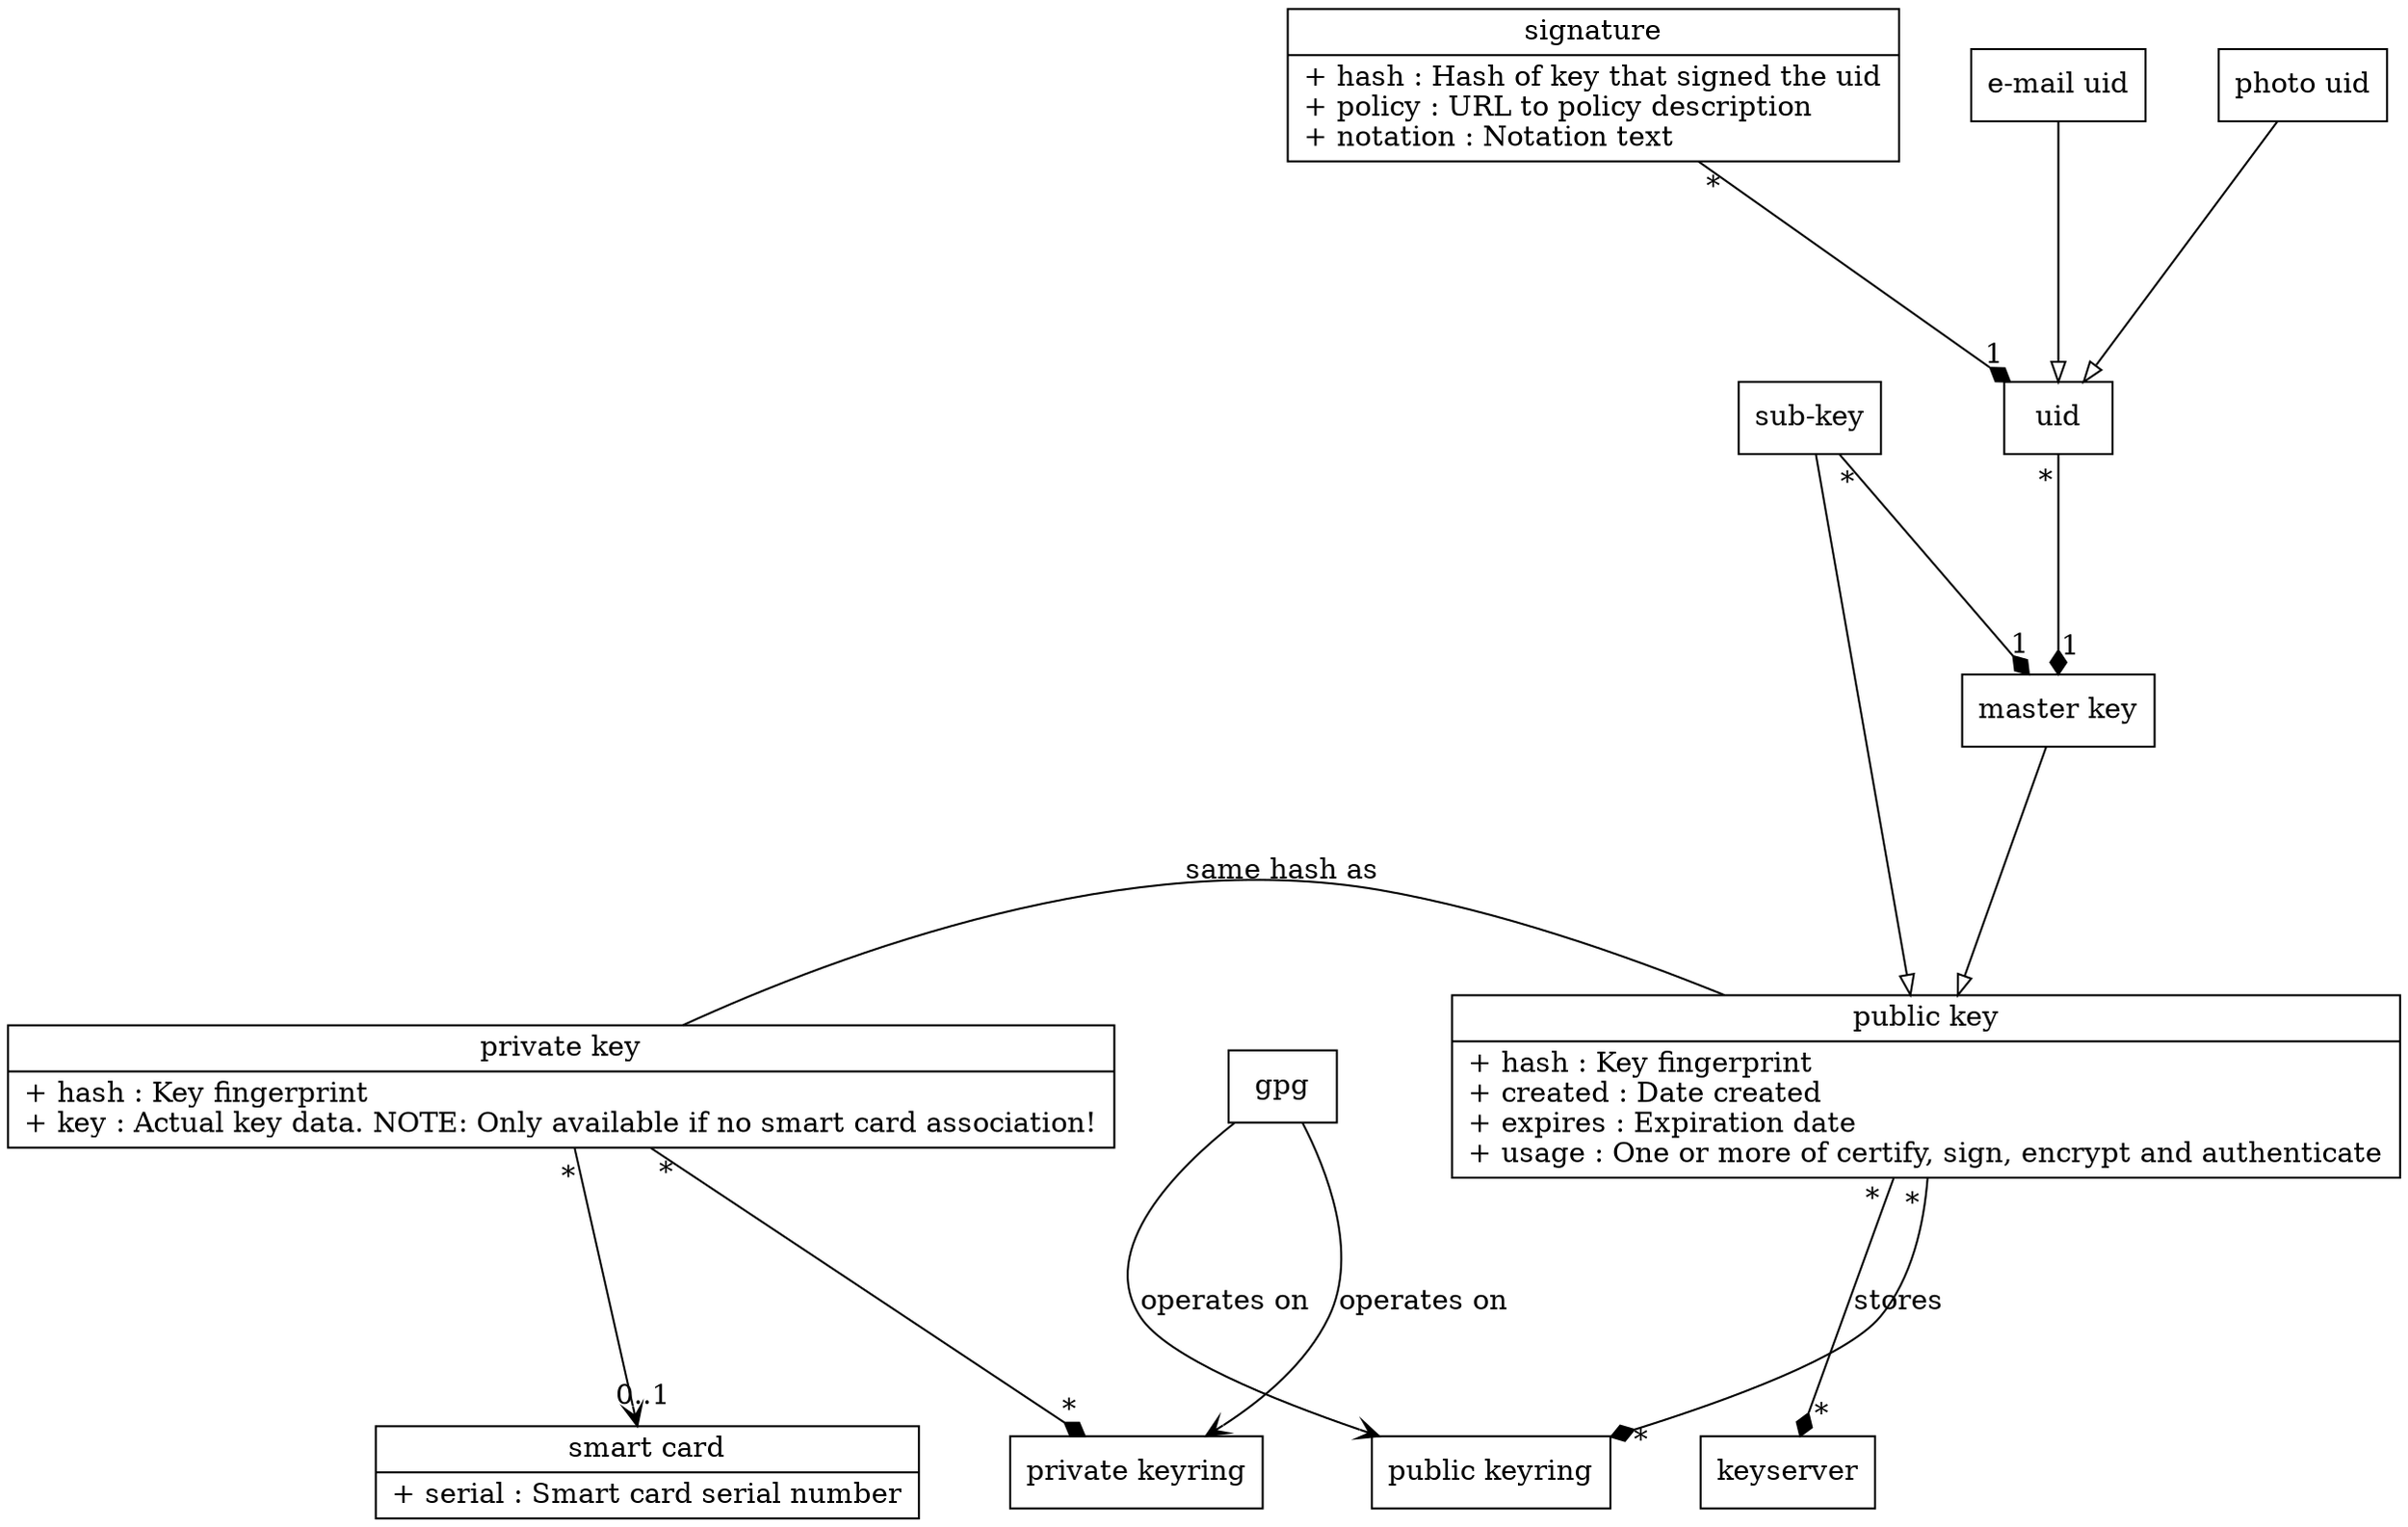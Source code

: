 digraph gpg {
        //----------------
        // Default settigs
        //----------------

        fontname="Bitstream Vera Sans"
        fontsize=8

        graph [
                nodesep=0.5
                ranksep=1.5
                ordering=out
        ]

        node [
                shape="record"
        ]

        edge [
                arrowhead=vee
                labeldistance=1.5
        ]

        // Layout

        {rank=same; "gpg"}
        {rank=same; "private keyring" "public keyring"}
        {rank=same; "private key" "public key"}

        // Nodes
        "public key" [label="{public key|+ hash : Key fingerprint\l+ created : Date created\l+ expires : Expiration date\l+ usage : One or more of certify, sign, encrypt and authenticate\l}"]
        "signature" [label="{signature|+ hash : Hash of key that signed the uid\l+ policy : URL to policy description\l+ notation : Notation text\l}"]
        "private key" [label="{private key|+ hash : Key fingerprint\l+ key : Actual key data. NOTE: Only available if no smart card association!\l}"]
        "smart card" [label="{smart card|+ serial : Smart card serial number\l}"]

        //
        // Relations
        //

        // Is part of

        "sub-key" -> "master key" [arrowhead=diamond, taillabel="*", headlabel="1"]
        "uid" -> "master key" [arrowhead=diamond, taillabel="*", headlabel="1"]
        "signature" -> "uid" [arrowhead=diamond, taillabel="*", headlabel="1"]
        "public key" -> "keyserver" [arrowhead=diamond, label="stores", taillabel="*", headlabel="*"]
        "public key" -> "public keyring" [arrowhead=diamond, taillabel="*", headlabel="*"]
        "private key" -> "private keyring" [arrowhead=diamond, taillabel="*", headlabel="*"]

        // Child to

        "master key" -> "public key" [arrowhead=onormal]
        "sub-key" -> "public key" [arrowhead=onormal]
        "e-mail uid" -> "uid" [arrowhead=onormal]
        "photo uid" -> "uid" [arrowhead=onormal]

        // Mutually relates to

        "private key" -> "public key" [arrowhead=none, label="same hash as"]

        // Relates to

        "private key" -> "smart card" [taillabel="*", headlabel="0..1"]
        "gpg" -> "public keyring" [label="operates on"]
        "gpg" -> "private keyring" [label="operates on"]
}
